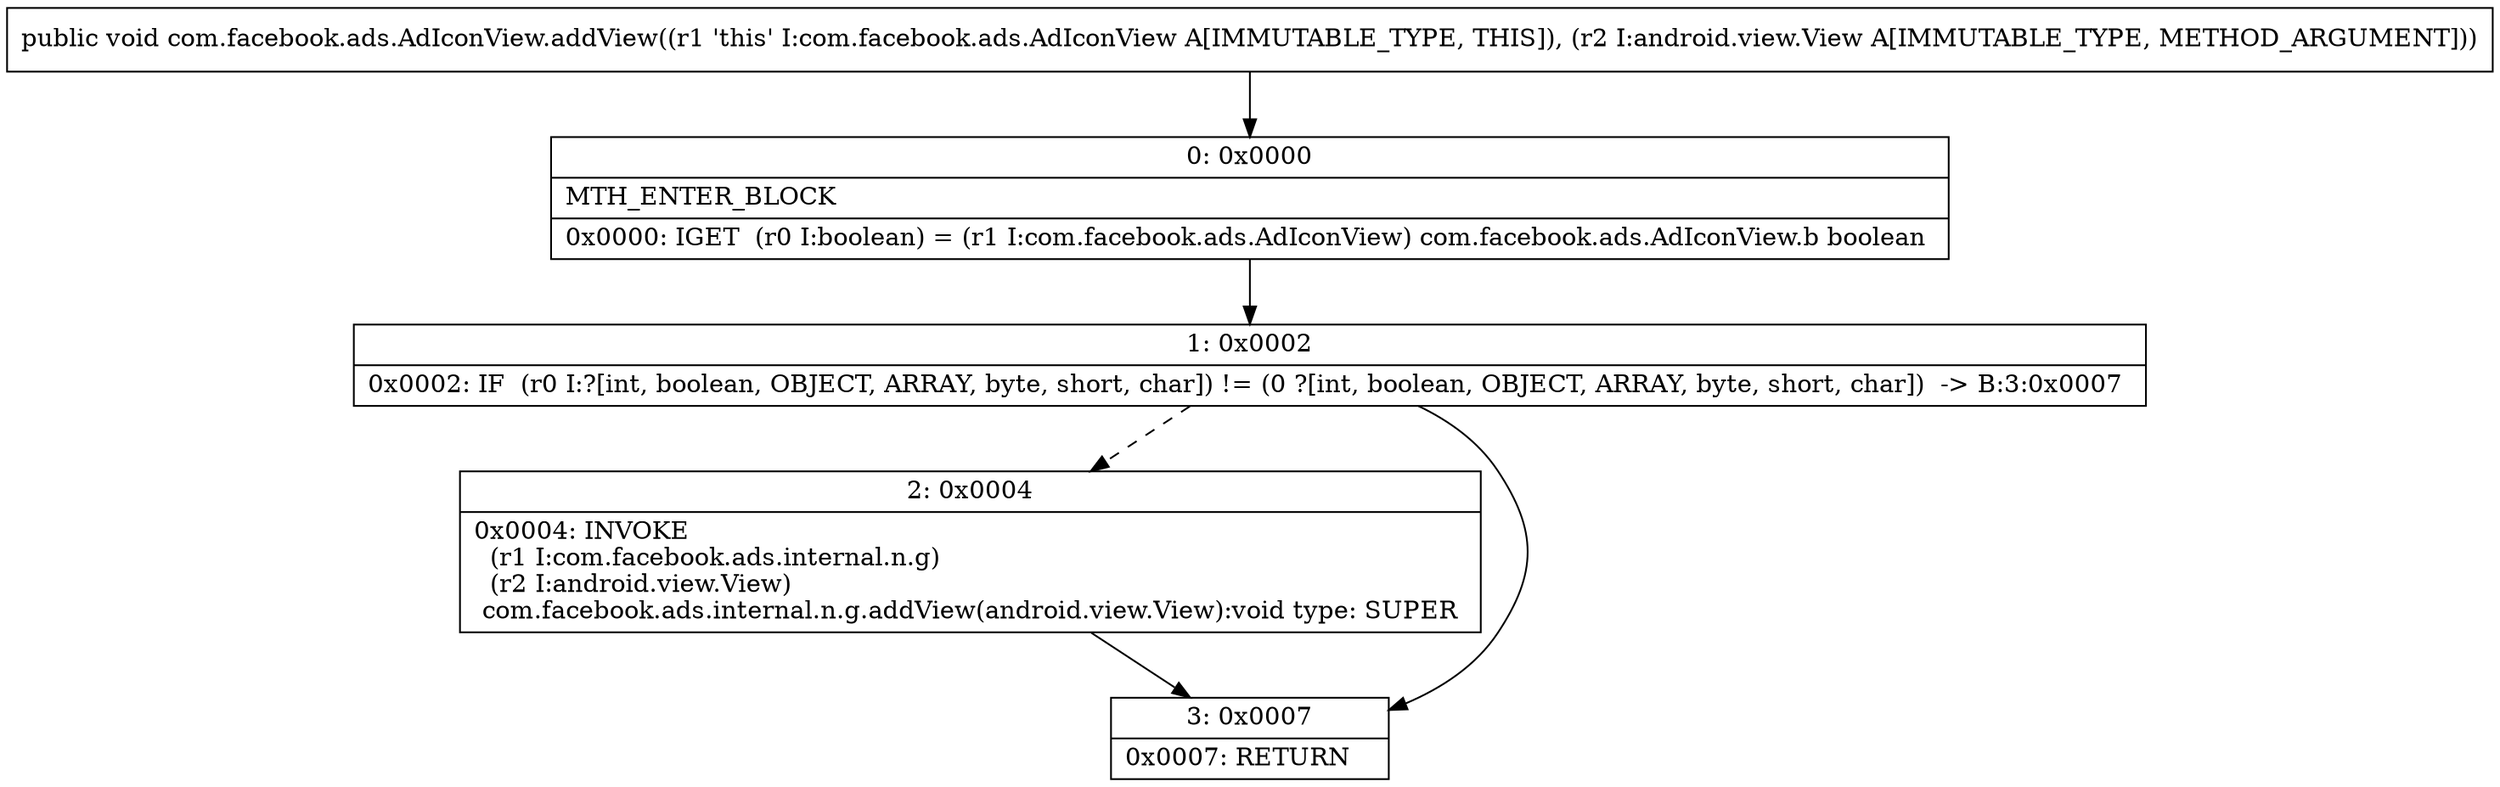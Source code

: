 digraph "CFG forcom.facebook.ads.AdIconView.addView(Landroid\/view\/View;)V" {
Node_0 [shape=record,label="{0\:\ 0x0000|MTH_ENTER_BLOCK\l|0x0000: IGET  (r0 I:boolean) = (r1 I:com.facebook.ads.AdIconView) com.facebook.ads.AdIconView.b boolean \l}"];
Node_1 [shape=record,label="{1\:\ 0x0002|0x0002: IF  (r0 I:?[int, boolean, OBJECT, ARRAY, byte, short, char]) != (0 ?[int, boolean, OBJECT, ARRAY, byte, short, char])  \-\> B:3:0x0007 \l}"];
Node_2 [shape=record,label="{2\:\ 0x0004|0x0004: INVOKE  \l  (r1 I:com.facebook.ads.internal.n.g)\l  (r2 I:android.view.View)\l com.facebook.ads.internal.n.g.addView(android.view.View):void type: SUPER \l}"];
Node_3 [shape=record,label="{3\:\ 0x0007|0x0007: RETURN   \l}"];
MethodNode[shape=record,label="{public void com.facebook.ads.AdIconView.addView((r1 'this' I:com.facebook.ads.AdIconView A[IMMUTABLE_TYPE, THIS]), (r2 I:android.view.View A[IMMUTABLE_TYPE, METHOD_ARGUMENT])) }"];
MethodNode -> Node_0;
Node_0 -> Node_1;
Node_1 -> Node_2[style=dashed];
Node_1 -> Node_3;
Node_2 -> Node_3;
}

